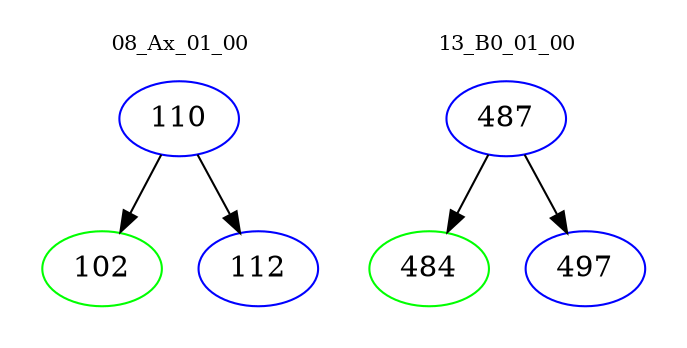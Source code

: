 digraph{
subgraph cluster_0 {
color = white
label = "08_Ax_01_00";
fontsize=10;
T0_110 [label="110", color="blue"]
T0_110 -> T0_102 [color="black"]
T0_102 [label="102", color="green"]
T0_110 -> T0_112 [color="black"]
T0_112 [label="112", color="blue"]
}
subgraph cluster_1 {
color = white
label = "13_B0_01_00";
fontsize=10;
T1_487 [label="487", color="blue"]
T1_487 -> T1_484 [color="black"]
T1_484 [label="484", color="green"]
T1_487 -> T1_497 [color="black"]
T1_497 [label="497", color="blue"]
}
}
